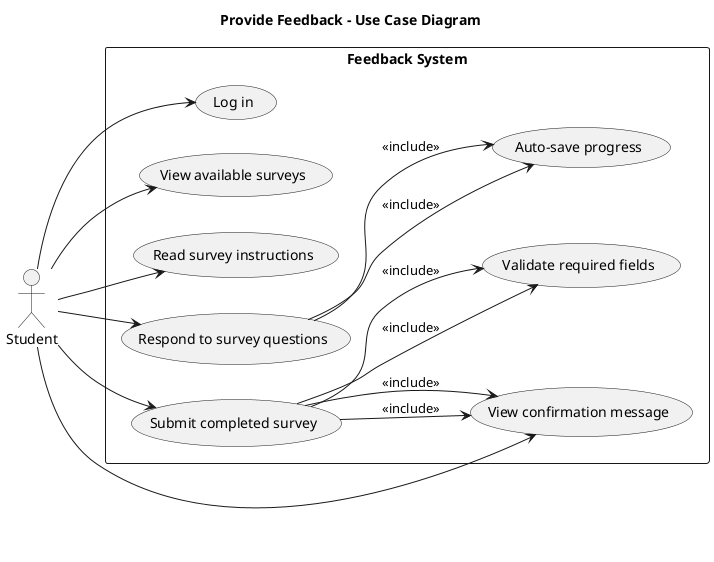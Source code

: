 @startuml provide_feedback_usecase

left to right direction
title Provide Feedback - Use Case Diagram

' Only include styling if consistency across diagrams is necessary, else use default PlantUML look for simplicity @Ash mentioned it in #28 discussion

' Primary Actor
actor Student

' System Boundary
rectangle "Feedback System" {

    usecase UC_Login as "Log in"
    usecase UC_ViewSurveys as "View available surveys"
    usecase UC_ReadInstructions as "Read survey instructions"
    usecase UC_Respond as "Respond to survey questions"
    usecase UC_SubmitSurvey as "Submit completed survey"
    usecase UC_Confirmation as "View confirmation message"
    usecase UC_AutoSave as "Auto-save progress"
    usecase UC_Validation as "Validate required fields"

    ' Main flow
    Student --> UC_Login
    Student --> UC_ViewSurveys
    Student --> UC_ReadInstructions
    Student --> UC_Respond
    UC_Respond --> UC_AutoSave : <<include>>
    Student --> UC_SubmitSurvey
    UC_SubmitSurvey --> UC_Validation : <<include>>
    UC_SubmitSurvey --> UC_Confirmation : <<include>>
    Student --> UC_Confirmation
}
    UC_Respond --> UC_AutoSave : <<include>>
    UC_SubmitSurvey --> UC_Validation : <<include>>
    UC_SubmitSurvey --> UC_Confirmation : <<include>>

@enduml
